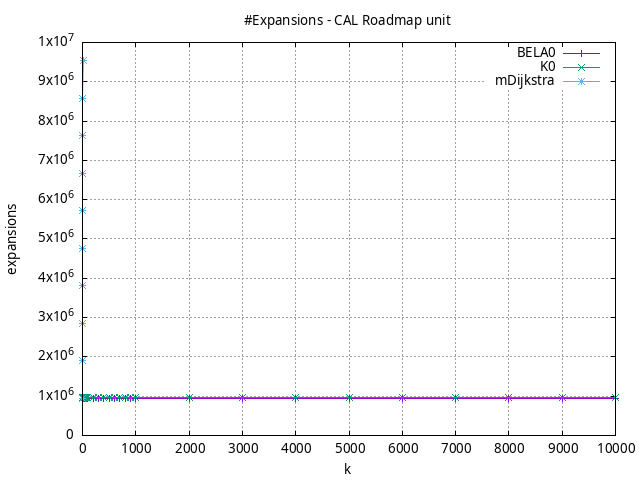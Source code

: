 #!/usr/bin/gnuplot
# -*- coding: utf-8 -*-
#
# results/roadmap/unit/CAL/USA-road-d.CAL.brute-force.expansions.gnuplot
#
# Started on 01/09/2024 14:28:14
# Author: Carlos Linares López
set grid
set xlabel "k"
set ylabel "expansions"

set title "#Expansions - CAL Roadmap unit"

set terminal png enhanced font "Ariel,10"
set output 'USA-road-d.CAL.brute-force.expansions.png'

plot "-" title "BELA0"      with linesp, "-" title "K0"      with linesp, "-" title "mDijkstra"      with linesp

	1 953658.25
	2 953658.25
	3 953667.83
	4 953667.83
	5 953667.83
	6 953667.83
	7 953667.83
	8 953667.83
	9 953668.23
	10 953668.23
	20 953672.18
	30 953675.2
	40 953699.83
	50 953724.16
	60 953724.16
	70 953724.16
	80 953724.16
	90 953724.16
	100 953735.88
	200 953764.37
	300 953815.42
	400 953815.42
	500 953833.79
	600 953846.7
	700 953868.43
	800 953868.43
	900 953889.18
	1000 953904.85
	2000 953954.14
	3000 953954.14
	4000 954010.14
	5000 954025.61
	6000 954059.45
	7000 954063.57
	8000 954067.29
	9000 954067.29
	10000 954083.18
end
	1 953778.66
	2 956270.15
	3 956288.13
	4 956288.13
	5 956288.13
	6 956288.13
	7 956288.13
	8 956288.13
	9 956288.13
	10 956288.13
	20 956312.92
	30 956312.92
	40 956360.58
	50 956372.62
	60 956372.62
	70 956412.92
	80 956412.92
	90 956412.92
	100 956435.5
	200 956484.7
	300 956543.96
	400 956543.96
	500 956562.01
	600 956579.99
	700 956598.87
	800 956619.82
	900 956659.37
	1000 956675.6
	2000 956741.98
	3000 956741.98
	4000 956800.03
	5000 956844.3
	6000 956886.94
	7000 956910.45
	8000 956926.96
	9000 956926.96
	10000 956943.38
end
	1 953658.25
	2 1907443.32
	3 2861442.34
	4 3815232.13
	5 4769124.99
	6 5722755.28
	7 6676557.85
	8 7630456.97
	9 8584326.58
	10 9538149.42
end
